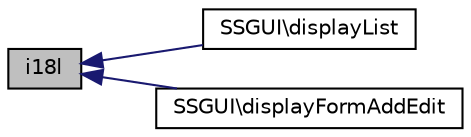 digraph "i18l"
{
  edge [fontname="Helvetica",fontsize="10",labelfontname="Helvetica",labelfontsize="10"];
  node [fontname="Helvetica",fontsize="10",shape=record];
  rankdir="LR";
  Node1 [label="i18l",height=0.2,width=0.4,color="black", fillcolor="grey75", style="filled", fontcolor="black"];
  Node1 -> Node2 [dir="back",color="midnightblue",fontsize="10",style="solid",fontname="Helvetica"];
  Node2 [label="SSGUI\\displayList",height=0.2,width=0.4,color="black", fillcolor="white", style="filled",URL="$class_s_s_g_u_i.html#a0063dfc715e1bbbceeaca295a7eb812c"];
  Node1 -> Node3 [dir="back",color="midnightblue",fontsize="10",style="solid",fontname="Helvetica"];
  Node3 [label="SSGUI\\displayFormAddEdit",height=0.2,width=0.4,color="black", fillcolor="white", style="filled",URL="$class_s_s_g_u_i.html#aa5eeb5a1670567016f90a4d405ba64ac"];
}
